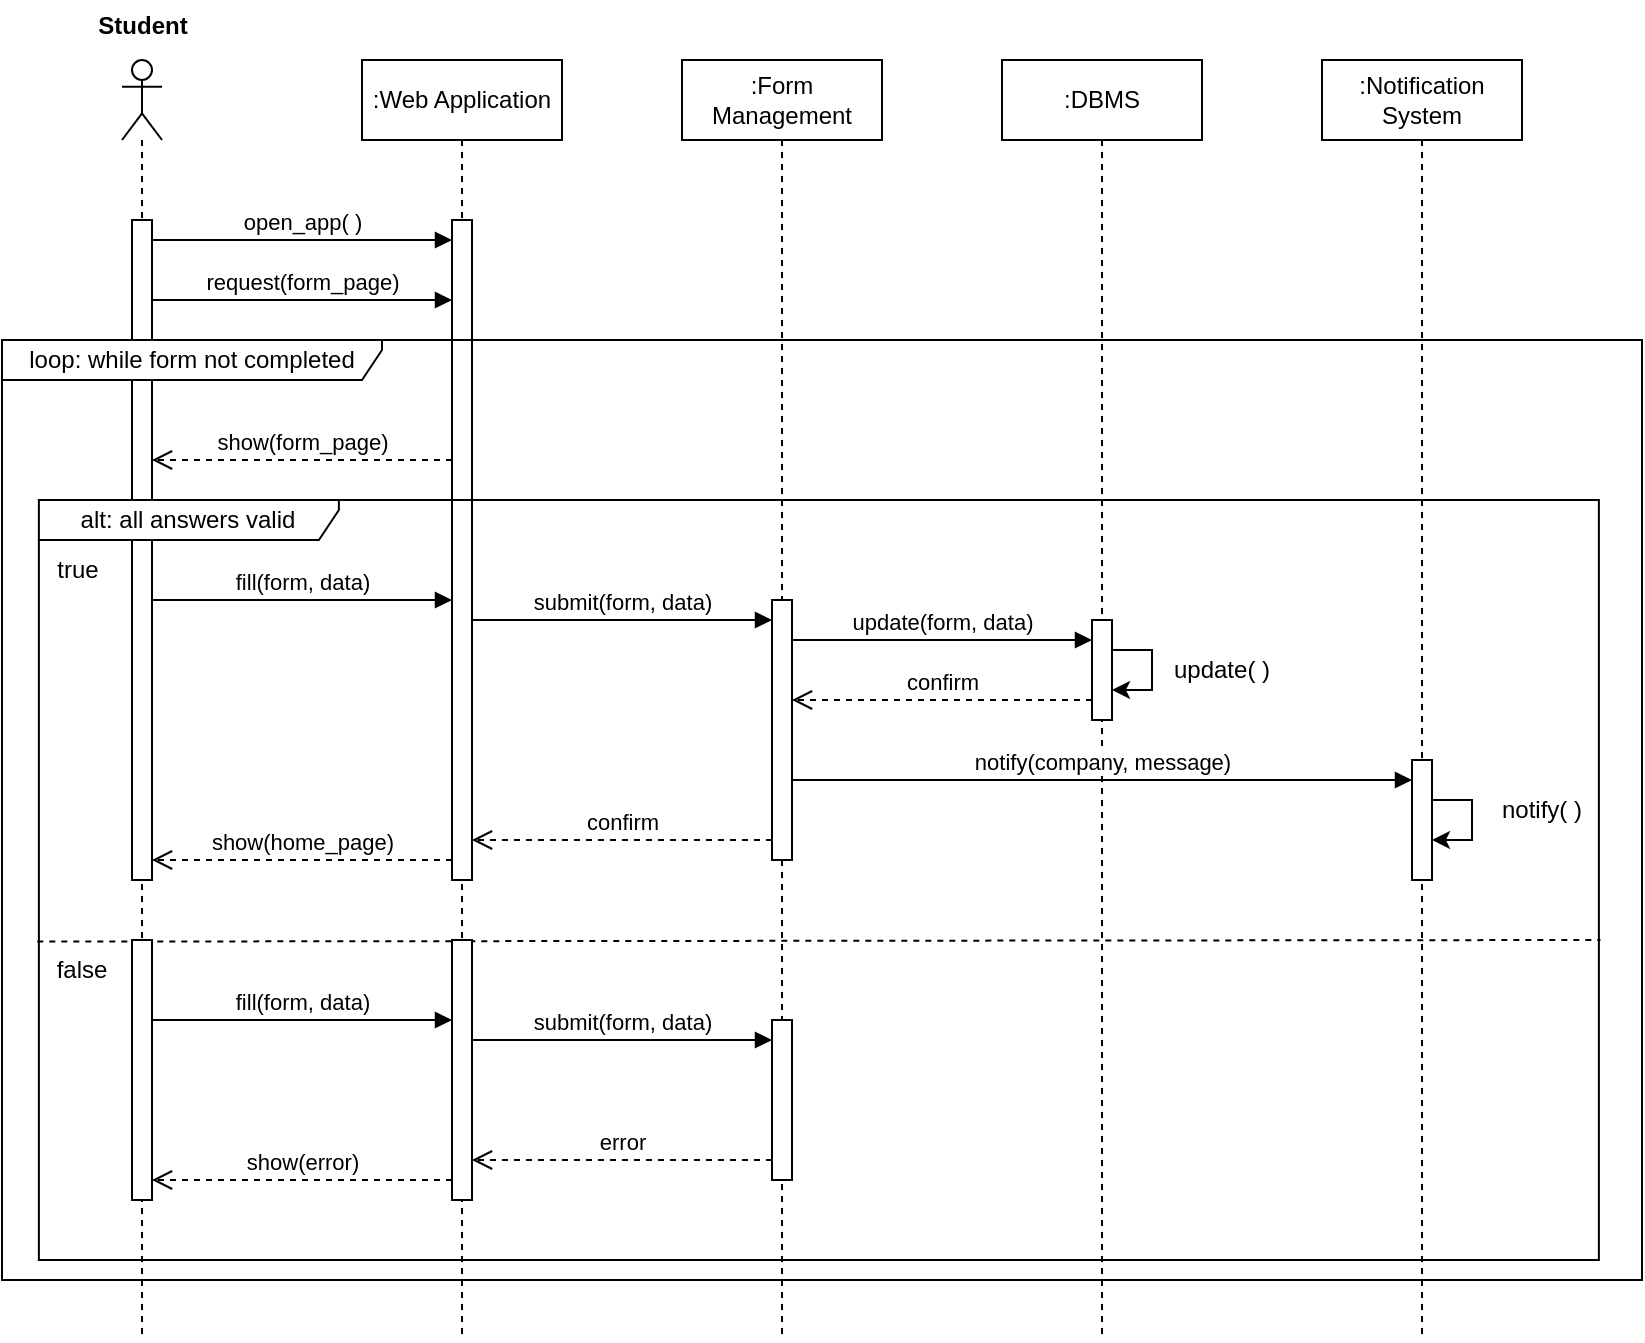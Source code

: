<mxfile version="25.0.1">
  <diagram name="Page-1" id="2YBvvXClWsGukQMizWep">
    <mxGraphModel dx="970" dy="428" grid="1" gridSize="10" guides="1" tooltips="1" connect="1" arrows="1" fold="1" page="1" pageScale="1" pageWidth="850" pageHeight="1100" math="0" shadow="0">
      <root>
        <mxCell id="0" />
        <mxCell id="1" parent="0" />
        <mxCell id="EVk0_eZeiwSZXWvDfi88-1" value="" style="shape=umlLifeline;perimeter=lifelinePerimeter;whiteSpace=wrap;html=1;container=1;dropTarget=0;collapsible=0;recursiveResize=0;outlineConnect=0;portConstraint=eastwest;newEdgeStyle={&quot;curved&quot;:0,&quot;rounded&quot;:0};participant=umlActor;" parent="1" vertex="1">
          <mxGeometry x="70" y="80" width="20" height="640" as="geometry" />
        </mxCell>
        <mxCell id="EVk0_eZeiwSZXWvDfi88-10" value="" style="html=1;points=[[0,0,0,0,5],[0,1,0,0,-5],[1,0,0,0,5],[1,1,0,0,-5]];perimeter=orthogonalPerimeter;outlineConnect=0;targetShapes=umlLifeline;portConstraint=eastwest;newEdgeStyle={&quot;curved&quot;:0,&quot;rounded&quot;:0};" parent="EVk0_eZeiwSZXWvDfi88-1" vertex="1">
          <mxGeometry x="5" y="80" width="10" height="330" as="geometry" />
        </mxCell>
        <mxCell id="EVk0_eZeiwSZXWvDfi88-3" value="Student" style="text;align=center;fontStyle=1;verticalAlign=middle;spacingLeft=3;spacingRight=3;strokeColor=none;rotatable=0;points=[[0,0.5],[1,0.5]];portConstraint=eastwest;html=1;" parent="1" vertex="1">
          <mxGeometry x="40" y="50" width="80" height="26" as="geometry" />
        </mxCell>
        <mxCell id="EVk0_eZeiwSZXWvDfi88-4" value=":Web Application" style="shape=umlLifeline;perimeter=lifelinePerimeter;whiteSpace=wrap;html=1;container=1;dropTarget=0;collapsible=0;recursiveResize=0;outlineConnect=0;portConstraint=eastwest;newEdgeStyle={&quot;curved&quot;:0,&quot;rounded&quot;:0};" parent="1" vertex="1">
          <mxGeometry x="190" y="80" width="100" height="640" as="geometry" />
        </mxCell>
        <mxCell id="EVk0_eZeiwSZXWvDfi88-11" value="" style="html=1;points=[[0,0,0,0,5],[0,1,0,0,-5],[1,0,0,0,5],[1,1,0,0,-5]];perimeter=orthogonalPerimeter;outlineConnect=0;targetShapes=umlLifeline;portConstraint=eastwest;newEdgeStyle={&quot;curved&quot;:0,&quot;rounded&quot;:0};" parent="EVk0_eZeiwSZXWvDfi88-4" vertex="1">
          <mxGeometry x="45" y="80" width="10" height="330" as="geometry" />
        </mxCell>
        <mxCell id="EVk0_eZeiwSZXWvDfi88-12" value="open_app( )" style="html=1;verticalAlign=bottom;endArrow=block;curved=0;rounded=0;" parent="1" target="EVk0_eZeiwSZXWvDfi88-11" edge="1">
          <mxGeometry width="80" relative="1" as="geometry">
            <mxPoint x="85" y="170" as="sourcePoint" />
            <mxPoint x="165" y="170" as="targetPoint" />
          </mxGeometry>
        </mxCell>
        <mxCell id="EVk0_eZeiwSZXWvDfi88-13" value="request(form_page)" style="html=1;verticalAlign=bottom;endArrow=block;curved=0;rounded=0;" parent="1" target="EVk0_eZeiwSZXWvDfi88-11" edge="1">
          <mxGeometry width="80" relative="1" as="geometry">
            <mxPoint x="85" y="200" as="sourcePoint" />
            <mxPoint x="165" y="200" as="targetPoint" />
          </mxGeometry>
        </mxCell>
        <mxCell id="EVk0_eZeiwSZXWvDfi88-14" value="show(form_page)" style="html=1;verticalAlign=bottom;endArrow=open;dashed=1;endSize=8;curved=0;rounded=0;" parent="1" edge="1">
          <mxGeometry relative="1" as="geometry">
            <mxPoint x="235" y="280" as="sourcePoint" />
            <mxPoint x="85" y="280" as="targetPoint" />
          </mxGeometry>
        </mxCell>
        <mxCell id="EVk0_eZeiwSZXWvDfi88-15" value="fill(form, data)" style="html=1;verticalAlign=bottom;endArrow=block;curved=0;rounded=0;" parent="1" edge="1">
          <mxGeometry width="80" relative="1" as="geometry">
            <mxPoint x="85" y="350" as="sourcePoint" />
            <mxPoint x="235" y="350" as="targetPoint" />
          </mxGeometry>
        </mxCell>
        <mxCell id="EVk0_eZeiwSZXWvDfi88-16" value=":Form Management" style="shape=umlLifeline;perimeter=lifelinePerimeter;whiteSpace=wrap;html=1;container=1;dropTarget=0;collapsible=0;recursiveResize=0;outlineConnect=0;portConstraint=eastwest;newEdgeStyle={&quot;curved&quot;:0,&quot;rounded&quot;:0};" parent="1" vertex="1">
          <mxGeometry x="350" y="80" width="100" height="640" as="geometry" />
        </mxCell>
        <mxCell id="EVk0_eZeiwSZXWvDfi88-17" value="" style="html=1;points=[[0,0,0,0,5],[0,1,0,0,-5],[1,0,0,0,5],[1,1,0,0,-5]];perimeter=orthogonalPerimeter;outlineConnect=0;targetShapes=umlLifeline;portConstraint=eastwest;newEdgeStyle={&quot;curved&quot;:0,&quot;rounded&quot;:0};" parent="EVk0_eZeiwSZXWvDfi88-16" vertex="1">
          <mxGeometry x="45" y="270" width="10" height="130" as="geometry" />
        </mxCell>
        <mxCell id="EVk0_eZeiwSZXWvDfi88-40" value="" style="html=1;points=[[0,0,0,0,5],[0,1,0,0,-5],[1,0,0,0,5],[1,1,0,0,-5]];perimeter=orthogonalPerimeter;outlineConnect=0;targetShapes=umlLifeline;portConstraint=eastwest;newEdgeStyle={&quot;curved&quot;:0,&quot;rounded&quot;:0};" parent="EVk0_eZeiwSZXWvDfi88-16" vertex="1">
          <mxGeometry x="45" y="480" width="10" height="80" as="geometry" />
        </mxCell>
        <mxCell id="EVk0_eZeiwSZXWvDfi88-18" value="submit(form, data)" style="html=1;verticalAlign=bottom;endArrow=block;curved=0;rounded=0;" parent="1" edge="1">
          <mxGeometry width="80" relative="1" as="geometry">
            <mxPoint x="245" y="360" as="sourcePoint" />
            <mxPoint x="395" y="360" as="targetPoint" />
          </mxGeometry>
        </mxCell>
        <mxCell id="EVk0_eZeiwSZXWvDfi88-19" value=":DBMS" style="shape=umlLifeline;perimeter=lifelinePerimeter;whiteSpace=wrap;html=1;container=1;dropTarget=0;collapsible=0;recursiveResize=0;outlineConnect=0;portConstraint=eastwest;newEdgeStyle={&quot;curved&quot;:0,&quot;rounded&quot;:0};" parent="1" vertex="1">
          <mxGeometry x="510" y="80" width="100" height="640" as="geometry" />
        </mxCell>
        <mxCell id="EVk0_eZeiwSZXWvDfi88-20" value="" style="html=1;points=[[0,0,0,0,5],[0,1,0,0,-5],[1,0,0,0,5],[1,1,0,0,-5]];perimeter=orthogonalPerimeter;outlineConnect=0;targetShapes=umlLifeline;portConstraint=eastwest;newEdgeStyle={&quot;curved&quot;:0,&quot;rounded&quot;:0};" parent="EVk0_eZeiwSZXWvDfi88-19" vertex="1">
          <mxGeometry x="45" y="280" width="10" height="50" as="geometry" />
        </mxCell>
        <mxCell id="EVk0_eZeiwSZXWvDfi88-24" style="edgeStyle=orthogonalEdgeStyle;rounded=0;orthogonalLoop=1;jettySize=auto;html=1;curved=0;" parent="EVk0_eZeiwSZXWvDfi88-19" source="EVk0_eZeiwSZXWvDfi88-20" target="EVk0_eZeiwSZXWvDfi88-20" edge="1">
          <mxGeometry relative="1" as="geometry" />
        </mxCell>
        <mxCell id="EVk0_eZeiwSZXWvDfi88-21" value=":Notification System" style="shape=umlLifeline;perimeter=lifelinePerimeter;whiteSpace=wrap;html=1;container=1;dropTarget=0;collapsible=0;recursiveResize=0;outlineConnect=0;portConstraint=eastwest;newEdgeStyle={&quot;curved&quot;:0,&quot;rounded&quot;:0};" parent="1" vertex="1">
          <mxGeometry x="670" y="80" width="100" height="640" as="geometry" />
        </mxCell>
        <mxCell id="EVk0_eZeiwSZXWvDfi88-22" value="" style="html=1;points=[[0,0,0,0,5],[0,1,0,0,-5],[1,0,0,0,5],[1,1,0,0,-5]];perimeter=orthogonalPerimeter;outlineConnect=0;targetShapes=umlLifeline;portConstraint=eastwest;newEdgeStyle={&quot;curved&quot;:0,&quot;rounded&quot;:0};" parent="EVk0_eZeiwSZXWvDfi88-21" vertex="1">
          <mxGeometry x="45" y="350" width="10" height="60" as="geometry" />
        </mxCell>
        <mxCell id="EVk0_eZeiwSZXWvDfi88-27" style="edgeStyle=orthogonalEdgeStyle;rounded=0;orthogonalLoop=1;jettySize=auto;html=1;curved=0;" parent="EVk0_eZeiwSZXWvDfi88-21" source="EVk0_eZeiwSZXWvDfi88-22" target="EVk0_eZeiwSZXWvDfi88-22" edge="1">
          <mxGeometry relative="1" as="geometry" />
        </mxCell>
        <mxCell id="EVk0_eZeiwSZXWvDfi88-23" value="update(form, data)" style="html=1;verticalAlign=bottom;endArrow=block;curved=0;rounded=0;" parent="1" edge="1">
          <mxGeometry width="80" relative="1" as="geometry">
            <mxPoint x="405" y="370" as="sourcePoint" />
            <mxPoint x="555" y="370" as="targetPoint" />
          </mxGeometry>
        </mxCell>
        <mxCell id="EVk0_eZeiwSZXWvDfi88-25" value="update( )" style="text;html=1;align=center;verticalAlign=middle;whiteSpace=wrap;rounded=0;" parent="1" vertex="1">
          <mxGeometry x="590" y="370" width="60" height="30" as="geometry" />
        </mxCell>
        <mxCell id="EVk0_eZeiwSZXWvDfi88-26" value="notify(company, message)" style="html=1;verticalAlign=bottom;endArrow=block;curved=0;rounded=0;" parent="1" target="EVk0_eZeiwSZXWvDfi88-22" edge="1">
          <mxGeometry width="80" relative="1" as="geometry">
            <mxPoint x="405" y="440" as="sourcePoint" />
            <mxPoint x="555" y="440" as="targetPoint" />
          </mxGeometry>
        </mxCell>
        <mxCell id="EVk0_eZeiwSZXWvDfi88-28" value="notify( )" style="text;html=1;align=center;verticalAlign=middle;whiteSpace=wrap;rounded=0;" parent="1" vertex="1">
          <mxGeometry x="750" y="440" width="60" height="30" as="geometry" />
        </mxCell>
        <mxCell id="EVk0_eZeiwSZXWvDfi88-29" value="show(home_page)" style="html=1;verticalAlign=bottom;endArrow=open;dashed=1;endSize=8;curved=0;rounded=0;" parent="1" edge="1">
          <mxGeometry relative="1" as="geometry">
            <mxPoint x="235" y="480" as="sourcePoint" />
            <mxPoint x="85" y="480" as="targetPoint" />
          </mxGeometry>
        </mxCell>
        <mxCell id="EVk0_eZeiwSZXWvDfi88-30" value="confirm" style="html=1;verticalAlign=bottom;endArrow=open;dashed=1;endSize=8;curved=0;rounded=0;" parent="1" edge="1">
          <mxGeometry relative="1" as="geometry">
            <mxPoint x="395" y="470" as="sourcePoint" />
            <mxPoint x="245" y="470" as="targetPoint" />
          </mxGeometry>
        </mxCell>
        <mxCell id="EVk0_eZeiwSZXWvDfi88-31" value="loop: while form not completed" style="shape=umlFrame;whiteSpace=wrap;html=1;pointerEvents=0;width=190;height=20;" parent="1" vertex="1">
          <mxGeometry x="10" y="220" width="820" height="470" as="geometry" />
        </mxCell>
        <mxCell id="EVk0_eZeiwSZXWvDfi88-32" value="alt: all answers valid" style="shape=umlFrame;whiteSpace=wrap;html=1;pointerEvents=0;width=150;height=20;" parent="1" vertex="1">
          <mxGeometry x="28.44" y="300" width="780" height="380" as="geometry" />
        </mxCell>
        <mxCell id="EVk0_eZeiwSZXWvDfi88-33" value="" style="endArrow=none;dashed=1;html=1;rounded=0;exitX=0;exitY=0.649;exitDx=0;exitDy=0;exitPerimeter=0;entryX=1.002;entryY=0.647;entryDx=0;entryDy=0;entryPerimeter=0;" parent="1" edge="1">
          <mxGeometry width="50" height="50" relative="1" as="geometry">
            <mxPoint x="27.66" y="520.8" as="sourcePoint" />
            <mxPoint x="809.22" y="520" as="targetPoint" />
          </mxGeometry>
        </mxCell>
        <mxCell id="EVk0_eZeiwSZXWvDfi88-34" value="true" style="text;html=1;align=center;verticalAlign=middle;whiteSpace=wrap;rounded=0;" parent="1" vertex="1">
          <mxGeometry x="28.44" y="320" width="40" height="30" as="geometry" />
        </mxCell>
        <mxCell id="EVk0_eZeiwSZXWvDfi88-35" value="false" style="text;html=1;align=center;verticalAlign=middle;whiteSpace=wrap;rounded=0;" parent="1" vertex="1">
          <mxGeometry x="30" y="520" width="40" height="30" as="geometry" />
        </mxCell>
        <mxCell id="EVk0_eZeiwSZXWvDfi88-36" value="fill(form, data)" style="html=1;verticalAlign=bottom;endArrow=block;curved=0;rounded=0;" parent="1" edge="1">
          <mxGeometry width="80" relative="1" as="geometry">
            <mxPoint x="85" y="560" as="sourcePoint" />
            <mxPoint x="235" y="560" as="targetPoint" />
          </mxGeometry>
        </mxCell>
        <mxCell id="EVk0_eZeiwSZXWvDfi88-37" value="submit(form, data)" style="html=1;verticalAlign=bottom;endArrow=block;curved=0;rounded=0;" parent="1" edge="1">
          <mxGeometry width="80" relative="1" as="geometry">
            <mxPoint x="245" y="570" as="sourcePoint" />
            <mxPoint x="395" y="570" as="targetPoint" />
          </mxGeometry>
        </mxCell>
        <mxCell id="EVk0_eZeiwSZXWvDfi88-38" value="" style="html=1;points=[[0,0,0,0,5],[0,1,0,0,-5],[1,0,0,0,5],[1,1,0,0,-5]];perimeter=orthogonalPerimeter;outlineConnect=0;targetShapes=umlLifeline;portConstraint=eastwest;newEdgeStyle={&quot;curved&quot;:0,&quot;rounded&quot;:0};" parent="1" vertex="1">
          <mxGeometry x="75" y="520" width="10" height="130" as="geometry" />
        </mxCell>
        <mxCell id="EVk0_eZeiwSZXWvDfi88-39" value="" style="html=1;points=[[0,0,0,0,5],[0,1,0,0,-5],[1,0,0,0,5],[1,1,0,0,-5]];perimeter=orthogonalPerimeter;outlineConnect=0;targetShapes=umlLifeline;portConstraint=eastwest;newEdgeStyle={&quot;curved&quot;:0,&quot;rounded&quot;:0};" parent="1" vertex="1">
          <mxGeometry x="235" y="520" width="10" height="130" as="geometry" />
        </mxCell>
        <mxCell id="EVk0_eZeiwSZXWvDfi88-41" value="show(error)" style="html=1;verticalAlign=bottom;endArrow=open;dashed=1;endSize=8;curved=0;rounded=0;" parent="1" edge="1">
          <mxGeometry relative="1" as="geometry">
            <mxPoint x="235" y="640" as="sourcePoint" />
            <mxPoint x="85" y="640" as="targetPoint" />
          </mxGeometry>
        </mxCell>
        <mxCell id="EVk0_eZeiwSZXWvDfi88-42" value="error" style="html=1;verticalAlign=bottom;endArrow=open;dashed=1;endSize=8;curved=0;rounded=0;" parent="1" edge="1">
          <mxGeometry relative="1" as="geometry">
            <mxPoint x="395" y="630" as="sourcePoint" />
            <mxPoint x="245" y="630" as="targetPoint" />
          </mxGeometry>
        </mxCell>
        <mxCell id="G37A1TvPmWNOtQI5msE_-1" value="confirm" style="html=1;verticalAlign=bottom;endArrow=open;dashed=1;endSize=8;curved=0;rounded=0;" edge="1" parent="1">
          <mxGeometry relative="1" as="geometry">
            <mxPoint x="555" y="400" as="sourcePoint" />
            <mxPoint x="405" y="400" as="targetPoint" />
          </mxGeometry>
        </mxCell>
      </root>
    </mxGraphModel>
  </diagram>
</mxfile>
